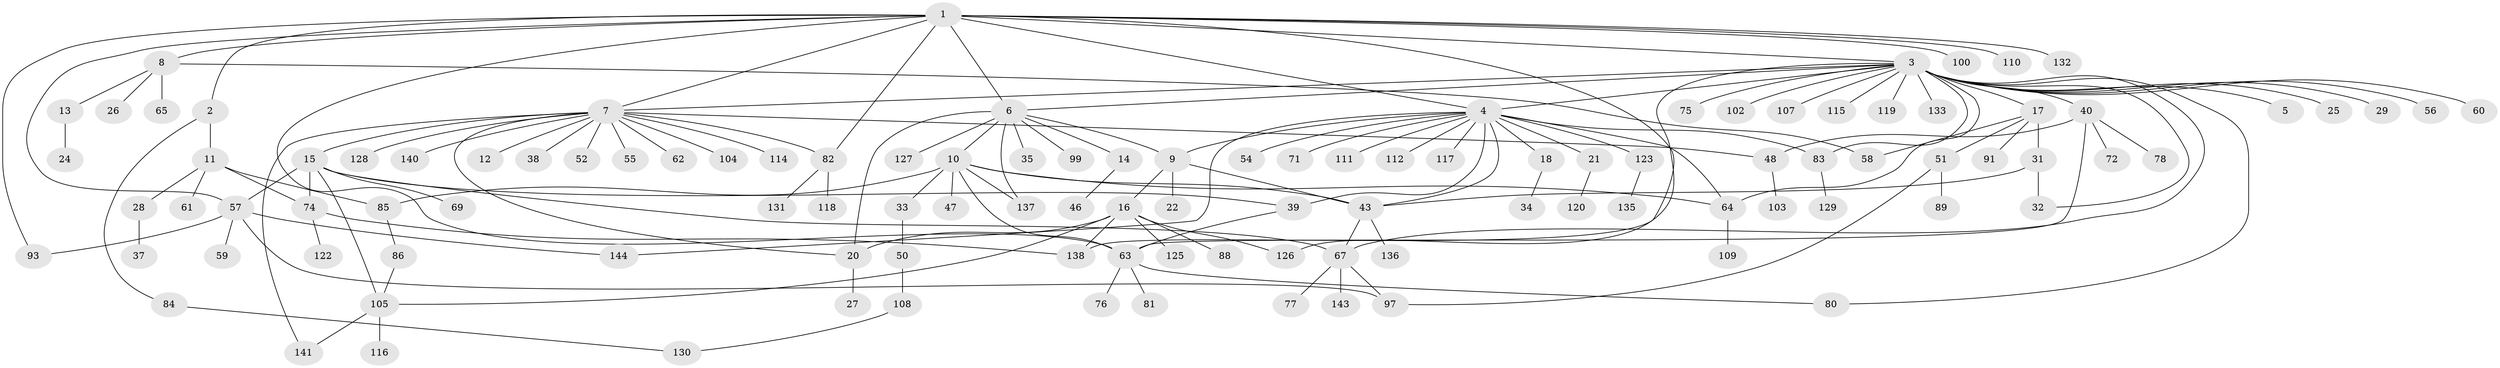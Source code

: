 // original degree distribution, {13: 0.006896551724137931, 3: 0.13793103448275862, 21: 0.006896551724137931, 15: 0.006896551724137931, 1: 0.5103448275862069, 10: 0.006896551724137931, 12: 0.006896551724137931, 5: 0.04827586206896552, 9: 0.006896551724137931, 2: 0.1793103448275862, 8: 0.013793103448275862, 4: 0.034482758620689655, 7: 0.020689655172413793, 6: 0.013793103448275862}
// Generated by graph-tools (version 1.1) at 2025/11/02/27/25 16:11:16]
// undirected, 114 vertices, 151 edges
graph export_dot {
graph [start="1"]
  node [color=gray90,style=filled];
  1 [super="+66"];
  2;
  3 [super="+23"];
  4 [super="+134"];
  5;
  6 [super="+19"];
  7 [super="+41"];
  8;
  9;
  10 [super="+68"];
  11 [super="+87"];
  12 [super="+124"];
  13;
  14;
  15 [super="+45"];
  16 [super="+30"];
  17 [super="+36"];
  18;
  20 [super="+145"];
  21 [super="+95"];
  22;
  24;
  25;
  26;
  27;
  28 [super="+42"];
  29;
  31 [super="+53"];
  32;
  33 [super="+44"];
  34;
  35;
  37;
  38 [super="+92"];
  39 [super="+49"];
  40 [super="+70"];
  43 [super="+113"];
  46;
  47;
  48 [super="+94"];
  50 [super="+139"];
  51 [super="+121"];
  52;
  54;
  55;
  56;
  57 [super="+79"];
  58;
  59;
  60 [super="+101"];
  61;
  62;
  63 [super="+73"];
  64 [super="+90"];
  65;
  67;
  69;
  71;
  72;
  74;
  75;
  76;
  77;
  78;
  80;
  81;
  82 [super="+98"];
  83;
  84;
  85;
  86 [super="+96"];
  88;
  89;
  91;
  93;
  97 [super="+106"];
  99;
  100;
  102;
  103;
  104;
  105;
  107 [super="+142"];
  108;
  109;
  110;
  111;
  112;
  114;
  115;
  116;
  117;
  118;
  119;
  120;
  122;
  123;
  125;
  126;
  127;
  128;
  129;
  130;
  131;
  132;
  133;
  135;
  136;
  137;
  138;
  140;
  141;
  143;
  144;
  1 -- 2;
  1 -- 3;
  1 -- 4;
  1 -- 6;
  1 -- 7;
  1 -- 8;
  1 -- 57;
  1 -- 63;
  1 -- 93;
  1 -- 100;
  1 -- 110;
  1 -- 132;
  1 -- 126;
  1 -- 82;
  2 -- 11;
  2 -- 84;
  3 -- 4;
  3 -- 5;
  3 -- 7;
  3 -- 17;
  3 -- 25;
  3 -- 29;
  3 -- 60;
  3 -- 64;
  3 -- 67;
  3 -- 75;
  3 -- 80;
  3 -- 102;
  3 -- 107;
  3 -- 119;
  3 -- 133;
  3 -- 138;
  3 -- 32;
  3 -- 83;
  3 -- 115;
  3 -- 40;
  3 -- 56;
  3 -- 6;
  4 -- 9;
  4 -- 18;
  4 -- 21;
  4 -- 39 [weight=2];
  4 -- 43;
  4 -- 54;
  4 -- 71;
  4 -- 83;
  4 -- 111;
  4 -- 112;
  4 -- 117;
  4 -- 123;
  4 -- 64;
  4 -- 144;
  6 -- 9;
  6 -- 10;
  6 -- 14;
  6 -- 35;
  6 -- 99;
  6 -- 127;
  6 -- 137;
  6 -- 20;
  7 -- 12;
  7 -- 15;
  7 -- 20;
  7 -- 38;
  7 -- 48;
  7 -- 62;
  7 -- 82;
  7 -- 104;
  7 -- 141;
  7 -- 128;
  7 -- 114;
  7 -- 52;
  7 -- 55;
  7 -- 140;
  8 -- 13;
  8 -- 26;
  8 -- 58;
  8 -- 65;
  9 -- 16;
  9 -- 22;
  9 -- 43;
  10 -- 33;
  10 -- 43;
  10 -- 47;
  10 -- 63;
  10 -- 64;
  10 -- 85;
  10 -- 137;
  11 -- 28;
  11 -- 61;
  11 -- 74;
  11 -- 85;
  13 -- 24;
  14 -- 46;
  15 -- 39;
  15 -- 57;
  15 -- 67;
  15 -- 69;
  15 -- 74;
  15 -- 105;
  16 -- 88;
  16 -- 105;
  16 -- 125;
  16 -- 126;
  16 -- 138;
  16 -- 20;
  17 -- 31;
  17 -- 51;
  17 -- 58;
  17 -- 91;
  18 -- 34;
  20 -- 27;
  21 -- 120;
  28 -- 37;
  31 -- 43;
  31 -- 32;
  33 -- 50;
  39 -- 63;
  40 -- 48;
  40 -- 72;
  40 -- 78;
  40 -- 63;
  43 -- 67;
  43 -- 136;
  48 -- 103;
  50 -- 108;
  51 -- 89;
  51 -- 97;
  57 -- 59;
  57 -- 93;
  57 -- 144;
  57 -- 97;
  63 -- 76;
  63 -- 80;
  63 -- 81;
  64 -- 109;
  67 -- 77;
  67 -- 97;
  67 -- 143;
  74 -- 122;
  74 -- 138;
  82 -- 131;
  82 -- 118;
  83 -- 129;
  84 -- 130;
  85 -- 86;
  86 -- 105;
  105 -- 116;
  105 -- 141;
  108 -- 130;
  123 -- 135;
}
